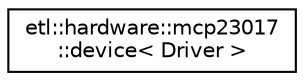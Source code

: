 digraph "Graphical Class Hierarchy"
{
  edge [fontname="Helvetica",fontsize="10",labelfontname="Helvetica",labelfontsize="10"];
  node [fontname="Helvetica",fontsize="10",shape=record];
  rankdir="LR";
  Node0 [label="etl::hardware::mcp23017\l::device\< Driver \>",height=0.2,width=0.4,color="black", fillcolor="white", style="filled",URL="$classetl_1_1hardware_1_1mcp23017_1_1device.html"];
}
